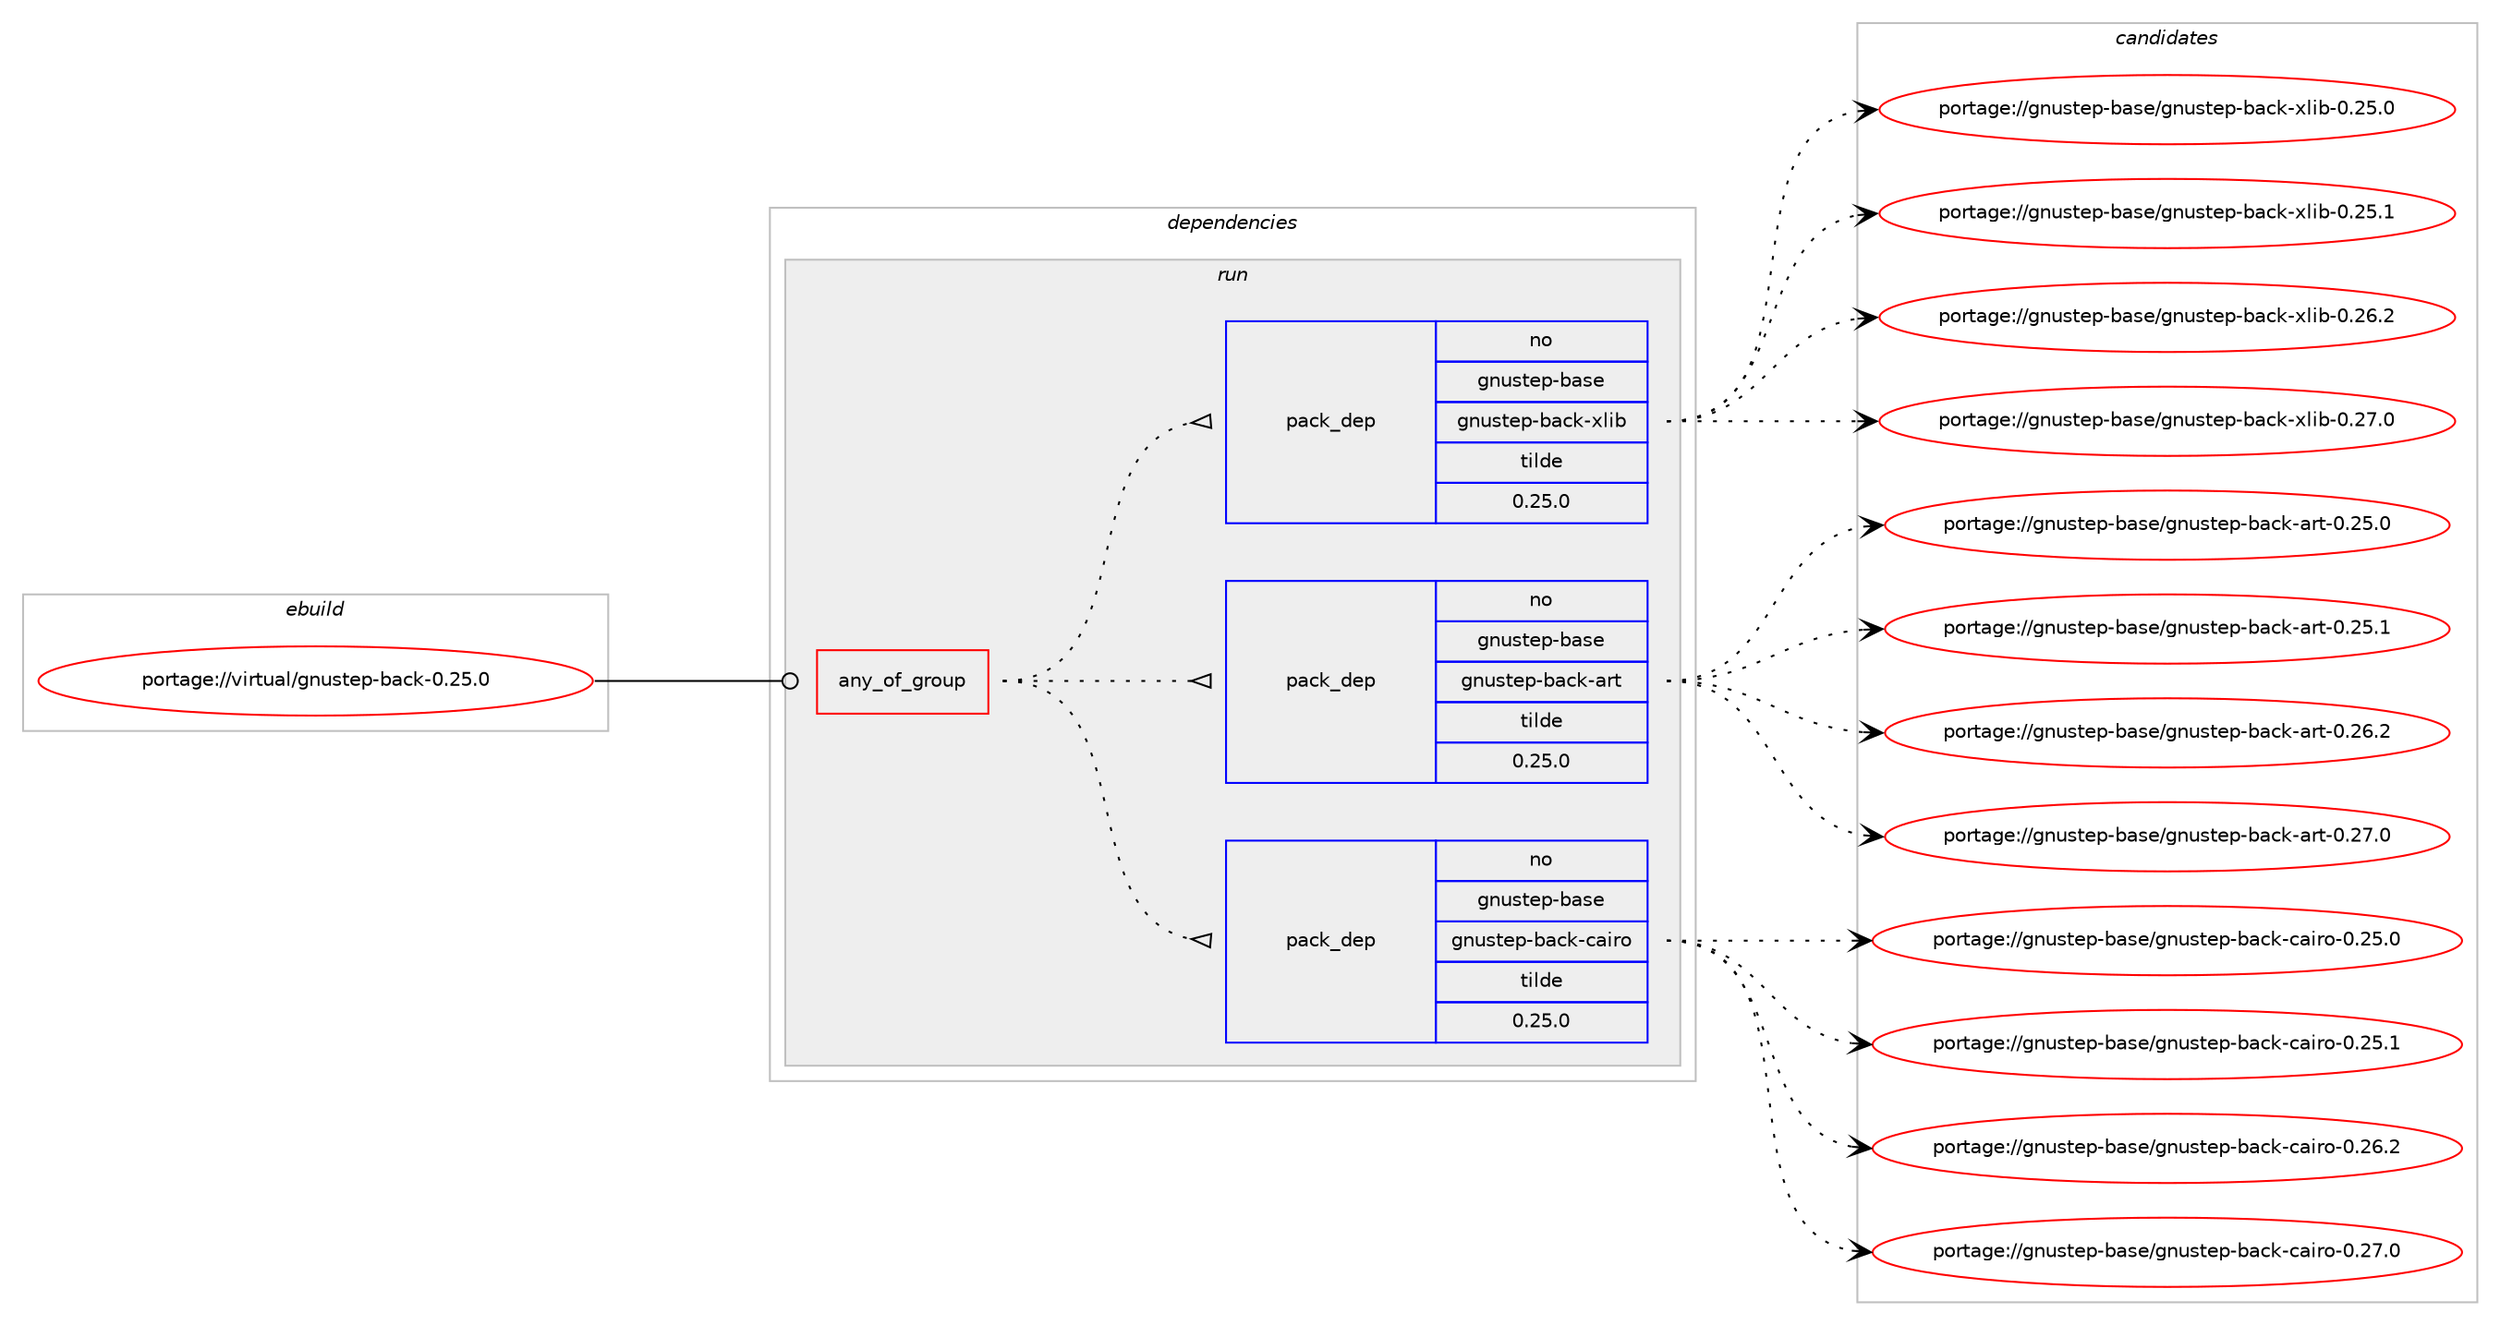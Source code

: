 digraph prolog {

# *************
# Graph options
# *************

newrank=true;
concentrate=true;
compound=true;
graph [rankdir=LR,fontname=Helvetica,fontsize=10,ranksep=1.5];#, ranksep=2.5, nodesep=0.2];
edge  [arrowhead=vee];
node  [fontname=Helvetica,fontsize=10];

# **********
# The ebuild
# **********

subgraph cluster_leftcol {
color=gray;
rank=same;
label=<<i>ebuild</i>>;
id [label="portage://virtual/gnustep-back-0.25.0", color=red, width=4, href="../virtual/gnustep-back-0.25.0.svg"];
}

# ****************
# The dependencies
# ****************

subgraph cluster_midcol {
color=gray;
label=<<i>dependencies</i>>;
subgraph cluster_compile {
fillcolor="#eeeeee";
style=filled;
label=<<i>compile</i>>;
}
subgraph cluster_compileandrun {
fillcolor="#eeeeee";
style=filled;
label=<<i>compile and run</i>>;
}
subgraph cluster_run {
fillcolor="#eeeeee";
style=filled;
label=<<i>run</i>>;
subgraph any7102 {
dependency433771 [label=<<TABLE BORDER="0" CELLBORDER="1" CELLSPACING="0" CELLPADDING="4"><TR><TD CELLPADDING="10">any_of_group</TD></TR></TABLE>>, shape=none, color=red];subgraph pack321468 {
dependency433772 [label=<<TABLE BORDER="0" CELLBORDER="1" CELLSPACING="0" CELLPADDING="4" WIDTH="220"><TR><TD ROWSPAN="6" CELLPADDING="30">pack_dep</TD></TR><TR><TD WIDTH="110">no</TD></TR><TR><TD>gnustep-base</TD></TR><TR><TD>gnustep-back-cairo</TD></TR><TR><TD>tilde</TD></TR><TR><TD>0.25.0</TD></TR></TABLE>>, shape=none, color=blue];
}
dependency433771:e -> dependency433772:w [weight=20,style="dotted",arrowhead="oinv"];
subgraph pack321469 {
dependency433773 [label=<<TABLE BORDER="0" CELLBORDER="1" CELLSPACING="0" CELLPADDING="4" WIDTH="220"><TR><TD ROWSPAN="6" CELLPADDING="30">pack_dep</TD></TR><TR><TD WIDTH="110">no</TD></TR><TR><TD>gnustep-base</TD></TR><TR><TD>gnustep-back-art</TD></TR><TR><TD>tilde</TD></TR><TR><TD>0.25.0</TD></TR></TABLE>>, shape=none, color=blue];
}
dependency433771:e -> dependency433773:w [weight=20,style="dotted",arrowhead="oinv"];
subgraph pack321470 {
dependency433774 [label=<<TABLE BORDER="0" CELLBORDER="1" CELLSPACING="0" CELLPADDING="4" WIDTH="220"><TR><TD ROWSPAN="6" CELLPADDING="30">pack_dep</TD></TR><TR><TD WIDTH="110">no</TD></TR><TR><TD>gnustep-base</TD></TR><TR><TD>gnustep-back-xlib</TD></TR><TR><TD>tilde</TD></TR><TR><TD>0.25.0</TD></TR></TABLE>>, shape=none, color=blue];
}
dependency433771:e -> dependency433774:w [weight=20,style="dotted",arrowhead="oinv"];
}
id:e -> dependency433771:w [weight=20,style="solid",arrowhead="odot"];
}
}

# **************
# The candidates
# **************

subgraph cluster_choices {
rank=same;
color=gray;
label=<<i>candidates</i>>;

subgraph choice321468 {
color=black;
nodesep=1;
choiceportage103110117115116101112459897115101471031101171151161011124598979910745999710511411145484650534648 [label="portage://gnustep-base/gnustep-back-cairo-0.25.0", color=red, width=4,href="../gnustep-base/gnustep-back-cairo-0.25.0.svg"];
choiceportage103110117115116101112459897115101471031101171151161011124598979910745999710511411145484650534649 [label="portage://gnustep-base/gnustep-back-cairo-0.25.1", color=red, width=4,href="../gnustep-base/gnustep-back-cairo-0.25.1.svg"];
choiceportage103110117115116101112459897115101471031101171151161011124598979910745999710511411145484650544650 [label="portage://gnustep-base/gnustep-back-cairo-0.26.2", color=red, width=4,href="../gnustep-base/gnustep-back-cairo-0.26.2.svg"];
choiceportage103110117115116101112459897115101471031101171151161011124598979910745999710511411145484650554648 [label="portage://gnustep-base/gnustep-back-cairo-0.27.0", color=red, width=4,href="../gnustep-base/gnustep-back-cairo-0.27.0.svg"];
dependency433772:e -> choiceportage103110117115116101112459897115101471031101171151161011124598979910745999710511411145484650534648:w [style=dotted,weight="100"];
dependency433772:e -> choiceportage103110117115116101112459897115101471031101171151161011124598979910745999710511411145484650534649:w [style=dotted,weight="100"];
dependency433772:e -> choiceportage103110117115116101112459897115101471031101171151161011124598979910745999710511411145484650544650:w [style=dotted,weight="100"];
dependency433772:e -> choiceportage103110117115116101112459897115101471031101171151161011124598979910745999710511411145484650554648:w [style=dotted,weight="100"];
}
subgraph choice321469 {
color=black;
nodesep=1;
choiceportage1031101171151161011124598971151014710311011711511610111245989799107459711411645484650534648 [label="portage://gnustep-base/gnustep-back-art-0.25.0", color=red, width=4,href="../gnustep-base/gnustep-back-art-0.25.0.svg"];
choiceportage1031101171151161011124598971151014710311011711511610111245989799107459711411645484650534649 [label="portage://gnustep-base/gnustep-back-art-0.25.1", color=red, width=4,href="../gnustep-base/gnustep-back-art-0.25.1.svg"];
choiceportage1031101171151161011124598971151014710311011711511610111245989799107459711411645484650544650 [label="portage://gnustep-base/gnustep-back-art-0.26.2", color=red, width=4,href="../gnustep-base/gnustep-back-art-0.26.2.svg"];
choiceportage1031101171151161011124598971151014710311011711511610111245989799107459711411645484650554648 [label="portage://gnustep-base/gnustep-back-art-0.27.0", color=red, width=4,href="../gnustep-base/gnustep-back-art-0.27.0.svg"];
dependency433773:e -> choiceportage1031101171151161011124598971151014710311011711511610111245989799107459711411645484650534648:w [style=dotted,weight="100"];
dependency433773:e -> choiceportage1031101171151161011124598971151014710311011711511610111245989799107459711411645484650534649:w [style=dotted,weight="100"];
dependency433773:e -> choiceportage1031101171151161011124598971151014710311011711511610111245989799107459711411645484650544650:w [style=dotted,weight="100"];
dependency433773:e -> choiceportage1031101171151161011124598971151014710311011711511610111245989799107459711411645484650554648:w [style=dotted,weight="100"];
}
subgraph choice321470 {
color=black;
nodesep=1;
choiceportage1031101171151161011124598971151014710311011711511610111245989799107451201081059845484650534648 [label="portage://gnustep-base/gnustep-back-xlib-0.25.0", color=red, width=4,href="../gnustep-base/gnustep-back-xlib-0.25.0.svg"];
choiceportage1031101171151161011124598971151014710311011711511610111245989799107451201081059845484650534649 [label="portage://gnustep-base/gnustep-back-xlib-0.25.1", color=red, width=4,href="../gnustep-base/gnustep-back-xlib-0.25.1.svg"];
choiceportage1031101171151161011124598971151014710311011711511610111245989799107451201081059845484650544650 [label="portage://gnustep-base/gnustep-back-xlib-0.26.2", color=red, width=4,href="../gnustep-base/gnustep-back-xlib-0.26.2.svg"];
choiceportage1031101171151161011124598971151014710311011711511610111245989799107451201081059845484650554648 [label="portage://gnustep-base/gnustep-back-xlib-0.27.0", color=red, width=4,href="../gnustep-base/gnustep-back-xlib-0.27.0.svg"];
dependency433774:e -> choiceportage1031101171151161011124598971151014710311011711511610111245989799107451201081059845484650534648:w [style=dotted,weight="100"];
dependency433774:e -> choiceportage1031101171151161011124598971151014710311011711511610111245989799107451201081059845484650534649:w [style=dotted,weight="100"];
dependency433774:e -> choiceportage1031101171151161011124598971151014710311011711511610111245989799107451201081059845484650544650:w [style=dotted,weight="100"];
dependency433774:e -> choiceportage1031101171151161011124598971151014710311011711511610111245989799107451201081059845484650554648:w [style=dotted,weight="100"];
}
}

}
